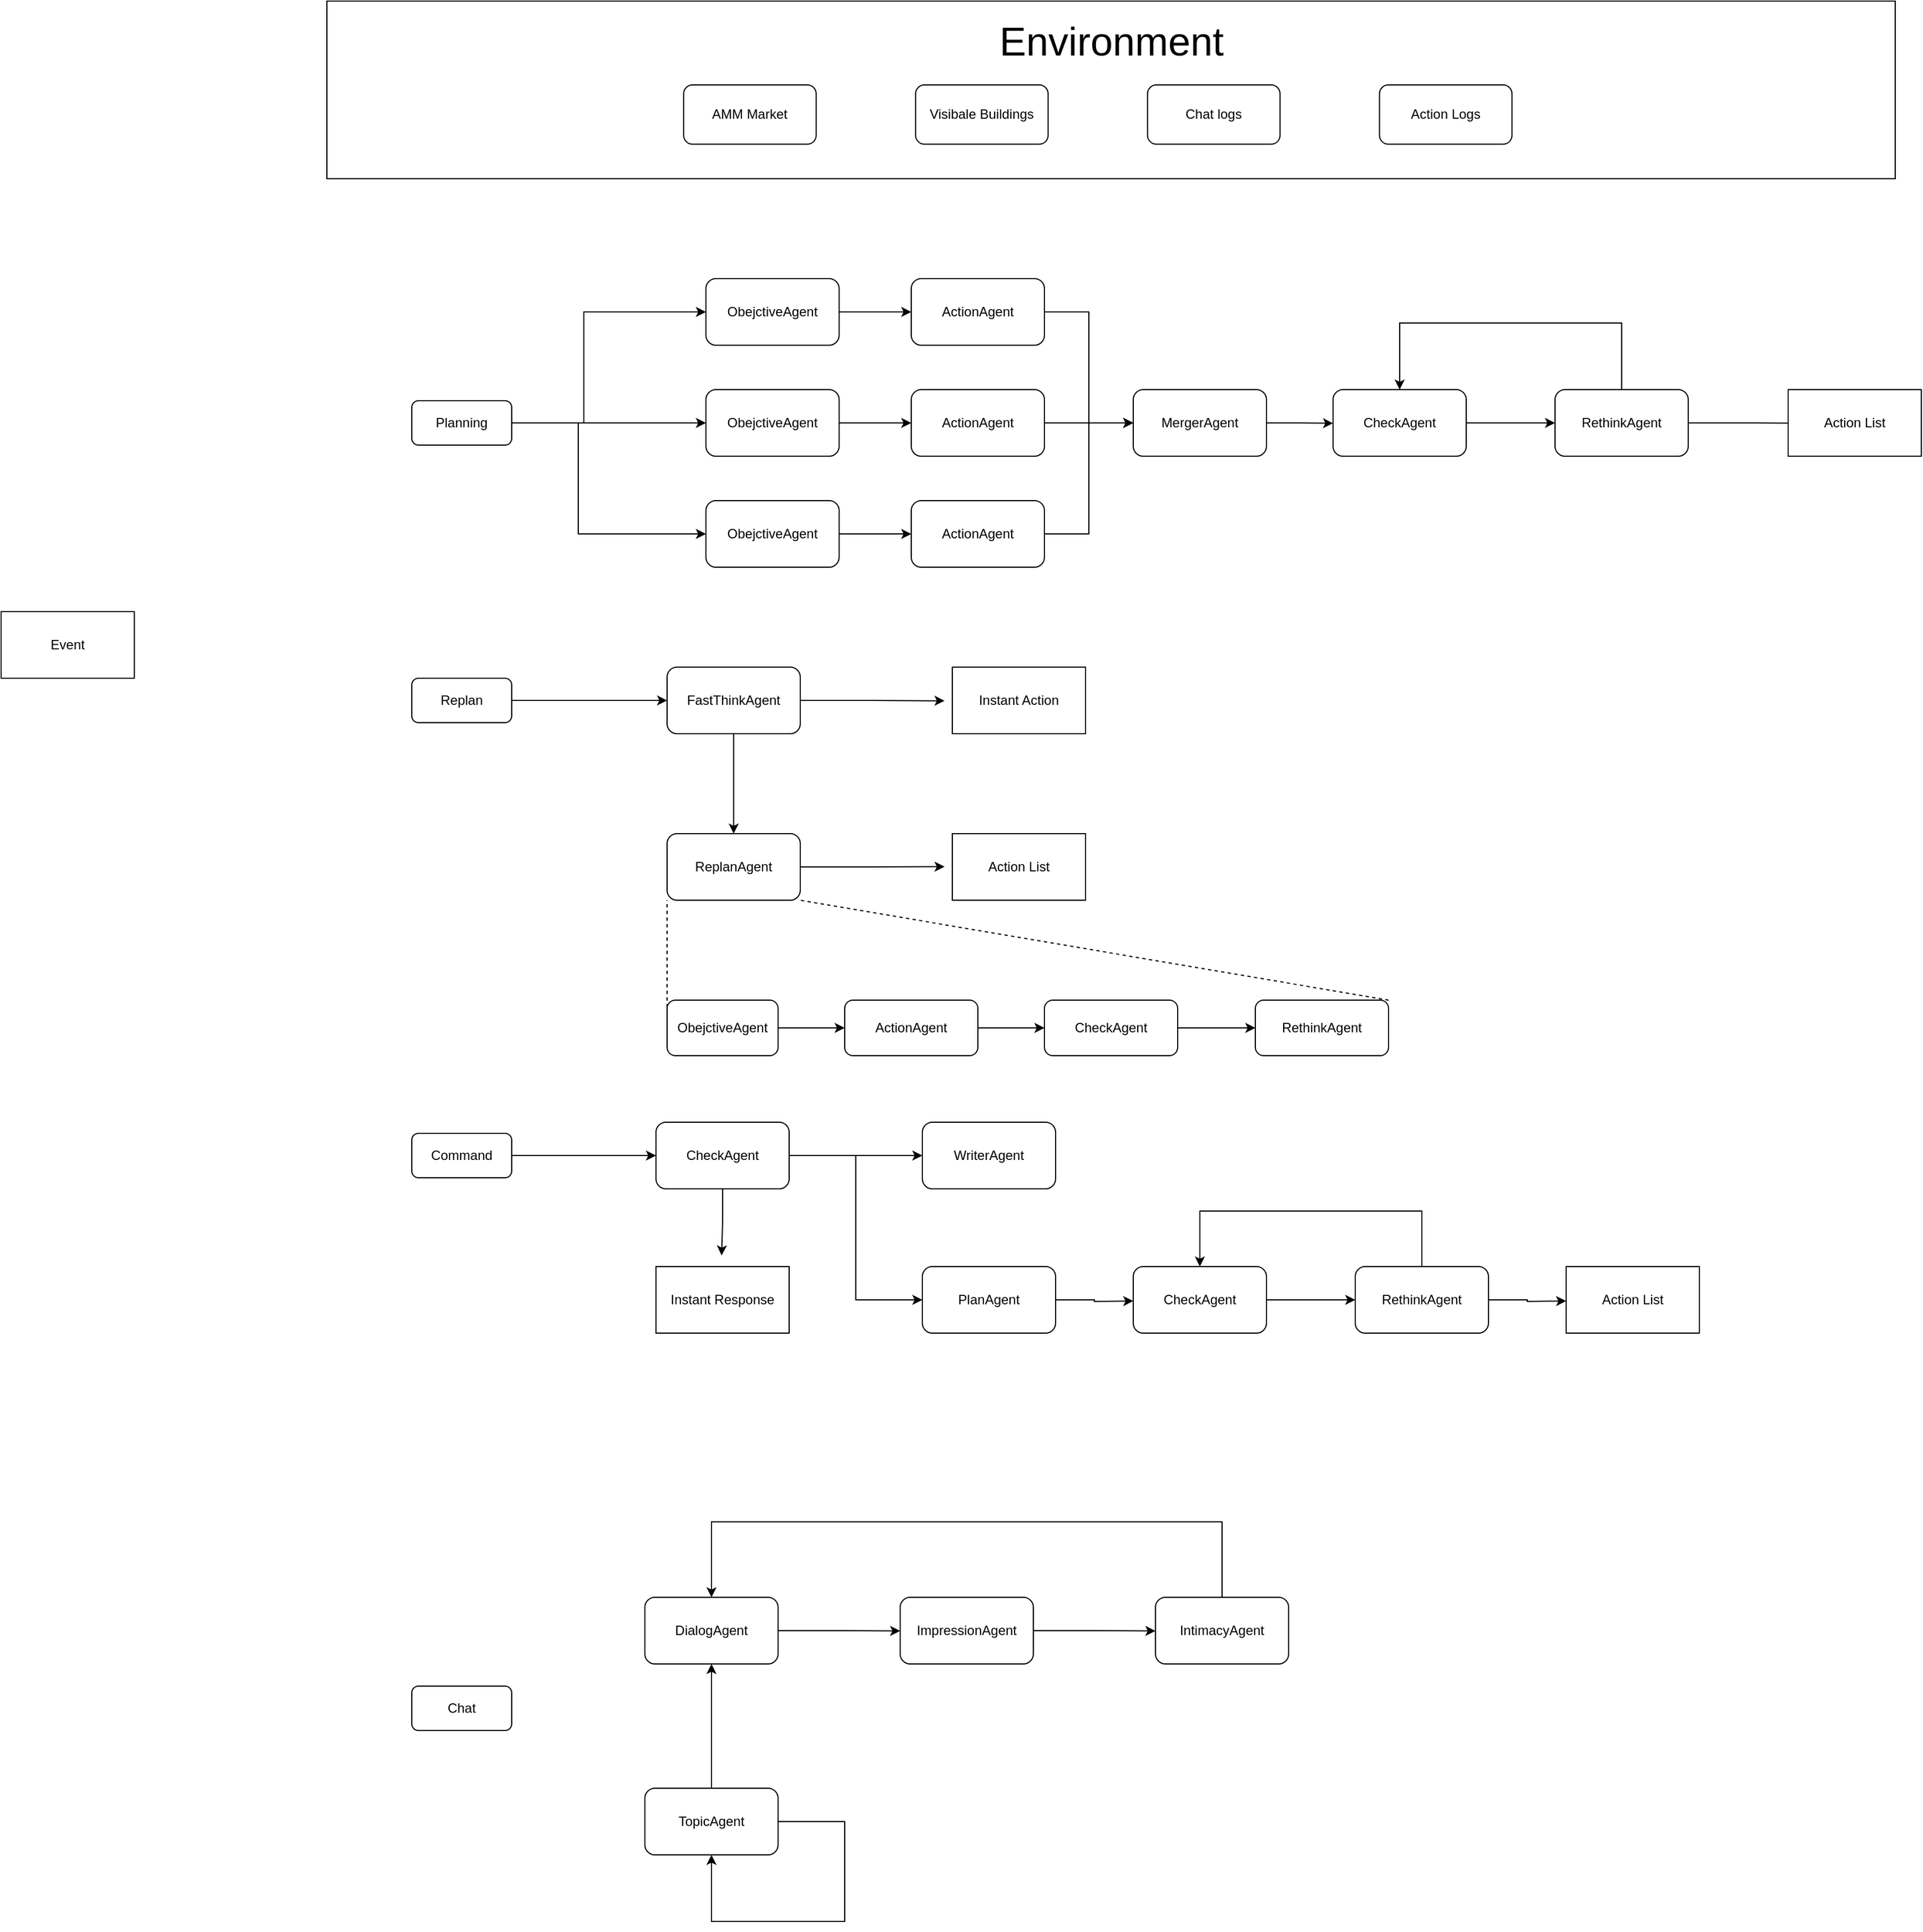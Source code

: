 <mxfile version="27.1.5">
  <diagram id="C5RBs43oDa-KdzZeNtuy" name="Page-1">
    <mxGraphModel dx="3796" dy="1269" grid="1" gridSize="10" guides="1" tooltips="1" connect="1" arrows="1" fold="1" page="1" pageScale="1" pageWidth="1654" pageHeight="2336" math="0" shadow="0">
      <root>
        <mxCell id="WIyWlLk6GJQsqaUBKTNV-0" />
        <mxCell id="WIyWlLk6GJQsqaUBKTNV-1" parent="WIyWlLk6GJQsqaUBKTNV-0" />
        <mxCell id="KscxJVx1YY9tX2ofvZaf-3" value="" style="edgeStyle=orthogonalEdgeStyle;rounded=0;orthogonalLoop=1;jettySize=auto;html=1;" edge="1" parent="WIyWlLk6GJQsqaUBKTNV-1" source="KscxJVx1YY9tX2ofvZaf-1" target="KscxJVx1YY9tX2ofvZaf-2">
          <mxGeometry relative="1" as="geometry">
            <Array as="points">
              <mxPoint x="365" y="330" />
            </Array>
          </mxGeometry>
        </mxCell>
        <mxCell id="KscxJVx1YY9tX2ofvZaf-13" style="edgeStyle=orthogonalEdgeStyle;rounded=0;orthogonalLoop=1;jettySize=auto;html=1;exitX=1;exitY=0.5;exitDx=0;exitDy=0;entryX=0;entryY=0.5;entryDx=0;entryDy=0;" edge="1" parent="WIyWlLk6GJQsqaUBKTNV-1" source="KscxJVx1YY9tX2ofvZaf-1" target="KscxJVx1YY9tX2ofvZaf-7">
          <mxGeometry relative="1" as="geometry" />
        </mxCell>
        <mxCell id="KscxJVx1YY9tX2ofvZaf-14" style="edgeStyle=orthogonalEdgeStyle;rounded=0;orthogonalLoop=1;jettySize=auto;html=1;exitX=1;exitY=0.5;exitDx=0;exitDy=0;entryX=0;entryY=0.5;entryDx=0;entryDy=0;" edge="1" parent="WIyWlLk6GJQsqaUBKTNV-1" source="KscxJVx1YY9tX2ofvZaf-1" target="KscxJVx1YY9tX2ofvZaf-11">
          <mxGeometry relative="1" as="geometry">
            <Array as="points">
              <mxPoint x="360" y="430" />
              <mxPoint x="360" y="530" />
            </Array>
          </mxGeometry>
        </mxCell>
        <mxCell id="KscxJVx1YY9tX2ofvZaf-1" value="Planning" style="rounded=1;whiteSpace=wrap;html=1;" vertex="1" parent="WIyWlLk6GJQsqaUBKTNV-1">
          <mxGeometry x="210" y="410" width="90" height="40" as="geometry" />
        </mxCell>
        <mxCell id="KscxJVx1YY9tX2ofvZaf-5" value="" style="edgeStyle=orthogonalEdgeStyle;rounded=0;orthogonalLoop=1;jettySize=auto;html=1;" edge="1" parent="WIyWlLk6GJQsqaUBKTNV-1" source="KscxJVx1YY9tX2ofvZaf-2" target="KscxJVx1YY9tX2ofvZaf-4">
          <mxGeometry relative="1" as="geometry" />
        </mxCell>
        <mxCell id="KscxJVx1YY9tX2ofvZaf-2" value="ObejctiveAgent" style="whiteSpace=wrap;html=1;rounded=1;" vertex="1" parent="WIyWlLk6GJQsqaUBKTNV-1">
          <mxGeometry x="475" y="300" width="120" height="60" as="geometry" />
        </mxCell>
        <mxCell id="KscxJVx1YY9tX2ofvZaf-16" style="edgeStyle=orthogonalEdgeStyle;rounded=0;orthogonalLoop=1;jettySize=auto;html=1;exitX=1;exitY=0.5;exitDx=0;exitDy=0;entryX=0;entryY=0.5;entryDx=0;entryDy=0;" edge="1" parent="WIyWlLk6GJQsqaUBKTNV-1" source="KscxJVx1YY9tX2ofvZaf-4" target="KscxJVx1YY9tX2ofvZaf-15">
          <mxGeometry relative="1" as="geometry" />
        </mxCell>
        <mxCell id="KscxJVx1YY9tX2ofvZaf-4" value="ActionAgent" style="whiteSpace=wrap;html=1;rounded=1;" vertex="1" parent="WIyWlLk6GJQsqaUBKTNV-1">
          <mxGeometry x="660" y="300" width="120" height="60" as="geometry" />
        </mxCell>
        <mxCell id="KscxJVx1YY9tX2ofvZaf-6" value="" style="edgeStyle=orthogonalEdgeStyle;rounded=0;orthogonalLoop=1;jettySize=auto;html=1;" edge="1" parent="WIyWlLk6GJQsqaUBKTNV-1" source="KscxJVx1YY9tX2ofvZaf-7" target="KscxJVx1YY9tX2ofvZaf-8">
          <mxGeometry relative="1" as="geometry" />
        </mxCell>
        <mxCell id="KscxJVx1YY9tX2ofvZaf-7" value="ObejctiveAgent" style="whiteSpace=wrap;html=1;rounded=1;" vertex="1" parent="WIyWlLk6GJQsqaUBKTNV-1">
          <mxGeometry x="475" y="400" width="120" height="60" as="geometry" />
        </mxCell>
        <mxCell id="KscxJVx1YY9tX2ofvZaf-17" style="edgeStyle=orthogonalEdgeStyle;rounded=0;orthogonalLoop=1;jettySize=auto;html=1;exitX=1;exitY=0.5;exitDx=0;exitDy=0;entryX=0;entryY=0.5;entryDx=0;entryDy=0;" edge="1" parent="WIyWlLk6GJQsqaUBKTNV-1" source="KscxJVx1YY9tX2ofvZaf-8" target="KscxJVx1YY9tX2ofvZaf-15">
          <mxGeometry relative="1" as="geometry" />
        </mxCell>
        <mxCell id="KscxJVx1YY9tX2ofvZaf-8" value="ActionAgent" style="whiteSpace=wrap;html=1;rounded=1;" vertex="1" parent="WIyWlLk6GJQsqaUBKTNV-1">
          <mxGeometry x="660" y="400" width="120" height="60" as="geometry" />
        </mxCell>
        <mxCell id="KscxJVx1YY9tX2ofvZaf-10" value="" style="edgeStyle=orthogonalEdgeStyle;rounded=0;orthogonalLoop=1;jettySize=auto;html=1;" edge="1" parent="WIyWlLk6GJQsqaUBKTNV-1" source="KscxJVx1YY9tX2ofvZaf-11" target="KscxJVx1YY9tX2ofvZaf-12">
          <mxGeometry relative="1" as="geometry" />
        </mxCell>
        <mxCell id="KscxJVx1YY9tX2ofvZaf-11" value="ObejctiveAgent" style="whiteSpace=wrap;html=1;rounded=1;" vertex="1" parent="WIyWlLk6GJQsqaUBKTNV-1">
          <mxGeometry x="475" y="500" width="120" height="60" as="geometry" />
        </mxCell>
        <mxCell id="KscxJVx1YY9tX2ofvZaf-18" style="edgeStyle=orthogonalEdgeStyle;rounded=0;orthogonalLoop=1;jettySize=auto;html=1;exitX=1;exitY=0.5;exitDx=0;exitDy=0;entryX=0;entryY=0.5;entryDx=0;entryDy=0;" edge="1" parent="WIyWlLk6GJQsqaUBKTNV-1" source="KscxJVx1YY9tX2ofvZaf-12" target="KscxJVx1YY9tX2ofvZaf-15">
          <mxGeometry relative="1" as="geometry" />
        </mxCell>
        <mxCell id="KscxJVx1YY9tX2ofvZaf-12" value="ActionAgent" style="whiteSpace=wrap;html=1;rounded=1;" vertex="1" parent="WIyWlLk6GJQsqaUBKTNV-1">
          <mxGeometry x="660" y="500" width="120" height="60" as="geometry" />
        </mxCell>
        <mxCell id="KscxJVx1YY9tX2ofvZaf-20" style="edgeStyle=orthogonalEdgeStyle;rounded=0;orthogonalLoop=1;jettySize=auto;html=1;exitX=1;exitY=0.5;exitDx=0;exitDy=0;" edge="1" parent="WIyWlLk6GJQsqaUBKTNV-1" source="KscxJVx1YY9tX2ofvZaf-15">
          <mxGeometry relative="1" as="geometry">
            <mxPoint x="1040" y="430.353" as="targetPoint" />
          </mxGeometry>
        </mxCell>
        <mxCell id="KscxJVx1YY9tX2ofvZaf-15" value="MergerAgent" style="rounded=1;whiteSpace=wrap;html=1;" vertex="1" parent="WIyWlLk6GJQsqaUBKTNV-1">
          <mxGeometry x="860" y="400" width="120" height="60" as="geometry" />
        </mxCell>
        <mxCell id="KscxJVx1YY9tX2ofvZaf-23" value="" style="edgeStyle=orthogonalEdgeStyle;rounded=0;orthogonalLoop=1;jettySize=auto;html=1;" edge="1" parent="WIyWlLk6GJQsqaUBKTNV-1" source="KscxJVx1YY9tX2ofvZaf-21" target="KscxJVx1YY9tX2ofvZaf-22">
          <mxGeometry relative="1" as="geometry" />
        </mxCell>
        <mxCell id="KscxJVx1YY9tX2ofvZaf-21" value="CheckAgent" style="rounded=1;whiteSpace=wrap;html=1;" vertex="1" parent="WIyWlLk6GJQsqaUBKTNV-1">
          <mxGeometry x="1040" y="400" width="120" height="60" as="geometry" />
        </mxCell>
        <mxCell id="KscxJVx1YY9tX2ofvZaf-24" style="edgeStyle=orthogonalEdgeStyle;rounded=0;orthogonalLoop=1;jettySize=auto;html=1;exitX=0.5;exitY=0;exitDx=0;exitDy=0;entryX=0.5;entryY=0;entryDx=0;entryDy=0;" edge="1" parent="WIyWlLk6GJQsqaUBKTNV-1" source="KscxJVx1YY9tX2ofvZaf-22" target="KscxJVx1YY9tX2ofvZaf-21">
          <mxGeometry relative="1" as="geometry">
            <Array as="points">
              <mxPoint x="1300" y="340" />
              <mxPoint x="1100" y="340" />
            </Array>
          </mxGeometry>
        </mxCell>
        <mxCell id="KscxJVx1YY9tX2ofvZaf-25" style="edgeStyle=orthogonalEdgeStyle;rounded=0;orthogonalLoop=1;jettySize=auto;html=1;exitX=1;exitY=0.5;exitDx=0;exitDy=0;" edge="1" parent="WIyWlLk6GJQsqaUBKTNV-1" source="KscxJVx1YY9tX2ofvZaf-22">
          <mxGeometry relative="1" as="geometry">
            <mxPoint x="1480" y="430.353" as="targetPoint" />
          </mxGeometry>
        </mxCell>
        <mxCell id="KscxJVx1YY9tX2ofvZaf-22" value="RethinkAgent" style="whiteSpace=wrap;html=1;rounded=1;" vertex="1" parent="WIyWlLk6GJQsqaUBKTNV-1">
          <mxGeometry x="1240" y="400" width="120" height="60" as="geometry" />
        </mxCell>
        <mxCell id="KscxJVx1YY9tX2ofvZaf-26" value="Action List" style="rounded=0;whiteSpace=wrap;html=1;" vertex="1" parent="WIyWlLk6GJQsqaUBKTNV-1">
          <mxGeometry x="1450" y="400" width="120" height="60" as="geometry" />
        </mxCell>
        <mxCell id="KscxJVx1YY9tX2ofvZaf-27" value="Event" style="whiteSpace=wrap;html=1;" vertex="1" parent="WIyWlLk6GJQsqaUBKTNV-1">
          <mxGeometry x="-160" y="600" width="120" height="60" as="geometry" />
        </mxCell>
        <mxCell id="KscxJVx1YY9tX2ofvZaf-32" style="edgeStyle=orthogonalEdgeStyle;rounded=0;orthogonalLoop=1;jettySize=auto;html=1;exitX=1;exitY=0.5;exitDx=0;exitDy=0;entryX=0;entryY=0.5;entryDx=0;entryDy=0;" edge="1" parent="WIyWlLk6GJQsqaUBKTNV-1" source="KscxJVx1YY9tX2ofvZaf-29" target="KscxJVx1YY9tX2ofvZaf-30">
          <mxGeometry relative="1" as="geometry" />
        </mxCell>
        <mxCell id="KscxJVx1YY9tX2ofvZaf-29" value="Replan" style="rounded=1;whiteSpace=wrap;html=1;" vertex="1" parent="WIyWlLk6GJQsqaUBKTNV-1">
          <mxGeometry x="210" y="660" width="90" height="40" as="geometry" />
        </mxCell>
        <mxCell id="KscxJVx1YY9tX2ofvZaf-33" style="edgeStyle=orthogonalEdgeStyle;rounded=0;orthogonalLoop=1;jettySize=auto;html=1;exitX=0.5;exitY=1;exitDx=0;exitDy=0;entryX=0.5;entryY=0;entryDx=0;entryDy=0;" edge="1" parent="WIyWlLk6GJQsqaUBKTNV-1" source="KscxJVx1YY9tX2ofvZaf-30" target="KscxJVx1YY9tX2ofvZaf-31">
          <mxGeometry relative="1" as="geometry" />
        </mxCell>
        <mxCell id="KscxJVx1YY9tX2ofvZaf-34" style="edgeStyle=orthogonalEdgeStyle;rounded=0;orthogonalLoop=1;jettySize=auto;html=1;exitX=1;exitY=0.5;exitDx=0;exitDy=0;" edge="1" parent="WIyWlLk6GJQsqaUBKTNV-1" source="KscxJVx1YY9tX2ofvZaf-30">
          <mxGeometry relative="1" as="geometry">
            <mxPoint x="690" y="680.353" as="targetPoint" />
          </mxGeometry>
        </mxCell>
        <mxCell id="KscxJVx1YY9tX2ofvZaf-30" value="FastThinkAgent" style="rounded=1;whiteSpace=wrap;html=1;" vertex="1" parent="WIyWlLk6GJQsqaUBKTNV-1">
          <mxGeometry x="440" y="650" width="120" height="60" as="geometry" />
        </mxCell>
        <mxCell id="KscxJVx1YY9tX2ofvZaf-36" style="edgeStyle=orthogonalEdgeStyle;rounded=0;orthogonalLoop=1;jettySize=auto;html=1;exitX=1;exitY=0.5;exitDx=0;exitDy=0;" edge="1" parent="WIyWlLk6GJQsqaUBKTNV-1" source="KscxJVx1YY9tX2ofvZaf-31">
          <mxGeometry relative="1" as="geometry">
            <mxPoint x="690" y="829.765" as="targetPoint" />
          </mxGeometry>
        </mxCell>
        <mxCell id="KscxJVx1YY9tX2ofvZaf-31" value="ReplanAgent" style="rounded=1;whiteSpace=wrap;html=1;" vertex="1" parent="WIyWlLk6GJQsqaUBKTNV-1">
          <mxGeometry x="440" y="800" width="120" height="60" as="geometry" />
        </mxCell>
        <mxCell id="KscxJVx1YY9tX2ofvZaf-35" value="Instant Action" style="rounded=0;whiteSpace=wrap;html=1;" vertex="1" parent="WIyWlLk6GJQsqaUBKTNV-1">
          <mxGeometry x="697" y="650" width="120" height="60" as="geometry" />
        </mxCell>
        <mxCell id="KscxJVx1YY9tX2ofvZaf-37" value="Action List" style="rounded=0;whiteSpace=wrap;html=1;" vertex="1" parent="WIyWlLk6GJQsqaUBKTNV-1">
          <mxGeometry x="697" y="800" width="120" height="60" as="geometry" />
        </mxCell>
        <mxCell id="KscxJVx1YY9tX2ofvZaf-38" value="Chat" style="rounded=1;whiteSpace=wrap;html=1;" vertex="1" parent="WIyWlLk6GJQsqaUBKTNV-1">
          <mxGeometry x="210" y="1568" width="90" height="40" as="geometry" />
        </mxCell>
        <mxCell id="KscxJVx1YY9tX2ofvZaf-46" style="edgeStyle=orthogonalEdgeStyle;rounded=0;orthogonalLoop=1;jettySize=auto;html=1;exitX=1;exitY=0.5;exitDx=0;exitDy=0;entryX=0;entryY=0.5;entryDx=0;entryDy=0;" edge="1" parent="WIyWlLk6GJQsqaUBKTNV-1" source="KscxJVx1YY9tX2ofvZaf-42" target="KscxJVx1YY9tX2ofvZaf-43">
          <mxGeometry relative="1" as="geometry" />
        </mxCell>
        <mxCell id="KscxJVx1YY9tX2ofvZaf-42" value="ObejctiveAgent" style="whiteSpace=wrap;html=1;rounded=1;" vertex="1" parent="WIyWlLk6GJQsqaUBKTNV-1">
          <mxGeometry x="440" y="950" width="100" height="50" as="geometry" />
        </mxCell>
        <mxCell id="KscxJVx1YY9tX2ofvZaf-47" style="edgeStyle=orthogonalEdgeStyle;rounded=0;orthogonalLoop=1;jettySize=auto;html=1;exitX=1;exitY=0.5;exitDx=0;exitDy=0;entryX=0;entryY=0.5;entryDx=0;entryDy=0;" edge="1" parent="WIyWlLk6GJQsqaUBKTNV-1" source="KscxJVx1YY9tX2ofvZaf-43" target="KscxJVx1YY9tX2ofvZaf-44">
          <mxGeometry relative="1" as="geometry" />
        </mxCell>
        <mxCell id="KscxJVx1YY9tX2ofvZaf-43" value="ActionAgent" style="whiteSpace=wrap;html=1;rounded=1;" vertex="1" parent="WIyWlLk6GJQsqaUBKTNV-1">
          <mxGeometry x="600" y="950" width="120" height="50" as="geometry" />
        </mxCell>
        <mxCell id="KscxJVx1YY9tX2ofvZaf-48" style="edgeStyle=orthogonalEdgeStyle;rounded=0;orthogonalLoop=1;jettySize=auto;html=1;exitX=1;exitY=0.5;exitDx=0;exitDy=0;entryX=0;entryY=0.5;entryDx=0;entryDy=0;" edge="1" parent="WIyWlLk6GJQsqaUBKTNV-1" source="KscxJVx1YY9tX2ofvZaf-44" target="KscxJVx1YY9tX2ofvZaf-45">
          <mxGeometry relative="1" as="geometry" />
        </mxCell>
        <mxCell id="KscxJVx1YY9tX2ofvZaf-44" value="CheckAgent" style="rounded=1;whiteSpace=wrap;html=1;" vertex="1" parent="WIyWlLk6GJQsqaUBKTNV-1">
          <mxGeometry x="780" y="950" width="120" height="50" as="geometry" />
        </mxCell>
        <mxCell id="KscxJVx1YY9tX2ofvZaf-45" value="RethinkAgent" style="whiteSpace=wrap;html=1;rounded=1;" vertex="1" parent="WIyWlLk6GJQsqaUBKTNV-1">
          <mxGeometry x="970" y="950" width="120" height="50" as="geometry" />
        </mxCell>
        <mxCell id="KscxJVx1YY9tX2ofvZaf-51" value="" style="endArrow=none;dashed=1;html=1;rounded=0;entryX=0;entryY=1;entryDx=0;entryDy=0;exitX=0;exitY=0.25;exitDx=0;exitDy=0;" edge="1" parent="WIyWlLk6GJQsqaUBKTNV-1" source="KscxJVx1YY9tX2ofvZaf-42" target="KscxJVx1YY9tX2ofvZaf-31">
          <mxGeometry width="50" height="50" relative="1" as="geometry">
            <mxPoint x="420" y="930" as="sourcePoint" />
            <mxPoint x="470" y="880" as="targetPoint" />
          </mxGeometry>
        </mxCell>
        <mxCell id="KscxJVx1YY9tX2ofvZaf-52" value="" style="endArrow=none;dashed=1;html=1;rounded=0;entryX=1;entryY=1;entryDx=0;entryDy=0;exitX=1;exitY=0;exitDx=0;exitDy=0;" edge="1" parent="WIyWlLk6GJQsqaUBKTNV-1" source="KscxJVx1YY9tX2ofvZaf-45" target="KscxJVx1YY9tX2ofvZaf-31">
          <mxGeometry width="50" height="50" relative="1" as="geometry">
            <mxPoint x="590" y="993" as="sourcePoint" />
            <mxPoint x="590" y="890" as="targetPoint" />
          </mxGeometry>
        </mxCell>
        <mxCell id="KscxJVx1YY9tX2ofvZaf-62" style="edgeStyle=orthogonalEdgeStyle;rounded=0;orthogonalLoop=1;jettySize=auto;html=1;exitX=0.5;exitY=0;exitDx=0;exitDy=0;entryX=0.5;entryY=1;entryDx=0;entryDy=0;" edge="1" parent="WIyWlLk6GJQsqaUBKTNV-1" source="KscxJVx1YY9tX2ofvZaf-53" target="KscxJVx1YY9tX2ofvZaf-54">
          <mxGeometry relative="1" as="geometry" />
        </mxCell>
        <mxCell id="KscxJVx1YY9tX2ofvZaf-53" value="TopicAgent" style="rounded=1;whiteSpace=wrap;html=1;" vertex="1" parent="WIyWlLk6GJQsqaUBKTNV-1">
          <mxGeometry x="420" y="1660" width="120" height="60" as="geometry" />
        </mxCell>
        <mxCell id="KscxJVx1YY9tX2ofvZaf-56" style="edgeStyle=orthogonalEdgeStyle;rounded=0;orthogonalLoop=1;jettySize=auto;html=1;exitX=1;exitY=0.5;exitDx=0;exitDy=0;" edge="1" parent="WIyWlLk6GJQsqaUBKTNV-1" source="KscxJVx1YY9tX2ofvZaf-54">
          <mxGeometry relative="1" as="geometry">
            <mxPoint x="650" y="1518.286" as="targetPoint" />
          </mxGeometry>
        </mxCell>
        <mxCell id="KscxJVx1YY9tX2ofvZaf-54" value="DialogAgent" style="rounded=1;whiteSpace=wrap;html=1;" vertex="1" parent="WIyWlLk6GJQsqaUBKTNV-1">
          <mxGeometry x="420" y="1488" width="120" height="60" as="geometry" />
        </mxCell>
        <mxCell id="KscxJVx1YY9tX2ofvZaf-58" style="edgeStyle=orthogonalEdgeStyle;rounded=0;orthogonalLoop=1;jettySize=auto;html=1;exitX=1;exitY=0.5;exitDx=0;exitDy=0;" edge="1" parent="WIyWlLk6GJQsqaUBKTNV-1" source="KscxJVx1YY9tX2ofvZaf-57">
          <mxGeometry relative="1" as="geometry">
            <mxPoint x="880" y="1518.286" as="targetPoint" />
          </mxGeometry>
        </mxCell>
        <mxCell id="KscxJVx1YY9tX2ofvZaf-57" value="ImpressionAgent" style="rounded=1;whiteSpace=wrap;html=1;" vertex="1" parent="WIyWlLk6GJQsqaUBKTNV-1">
          <mxGeometry x="650" y="1488" width="120" height="60" as="geometry" />
        </mxCell>
        <mxCell id="KscxJVx1YY9tX2ofvZaf-60" style="edgeStyle=orthogonalEdgeStyle;rounded=0;orthogonalLoop=1;jettySize=auto;html=1;exitX=0.5;exitY=0;exitDx=0;exitDy=0;entryX=0.5;entryY=0;entryDx=0;entryDy=0;" edge="1" parent="WIyWlLk6GJQsqaUBKTNV-1" source="KscxJVx1YY9tX2ofvZaf-59" target="KscxJVx1YY9tX2ofvZaf-54">
          <mxGeometry relative="1" as="geometry">
            <Array as="points">
              <mxPoint x="940" y="1420" />
              <mxPoint x="480" y="1420" />
            </Array>
          </mxGeometry>
        </mxCell>
        <mxCell id="KscxJVx1YY9tX2ofvZaf-59" value="IntimacyAgent" style="rounded=1;whiteSpace=wrap;html=1;" vertex="1" parent="WIyWlLk6GJQsqaUBKTNV-1">
          <mxGeometry x="880" y="1488" width="120" height="60" as="geometry" />
        </mxCell>
        <mxCell id="KscxJVx1YY9tX2ofvZaf-88" style="edgeStyle=orthogonalEdgeStyle;rounded=0;orthogonalLoop=1;jettySize=auto;html=1;exitX=1;exitY=0.5;exitDx=0;exitDy=0;entryX=0;entryY=0.5;entryDx=0;entryDy=0;" edge="1" parent="WIyWlLk6GJQsqaUBKTNV-1" source="KscxJVx1YY9tX2ofvZaf-72" target="KscxJVx1YY9tX2ofvZaf-74">
          <mxGeometry relative="1" as="geometry" />
        </mxCell>
        <mxCell id="KscxJVx1YY9tX2ofvZaf-72" value="Command" style="rounded=1;whiteSpace=wrap;html=1;" vertex="1" parent="WIyWlLk6GJQsqaUBKTNV-1">
          <mxGeometry x="210" y="1070" width="90" height="40" as="geometry" />
        </mxCell>
        <mxCell id="KscxJVx1YY9tX2ofvZaf-75" style="edgeStyle=orthogonalEdgeStyle;rounded=0;orthogonalLoop=1;jettySize=auto;html=1;exitX=0.5;exitY=1;exitDx=0;exitDy=0;" edge="1" parent="WIyWlLk6GJQsqaUBKTNV-1" source="KscxJVx1YY9tX2ofvZaf-74">
          <mxGeometry relative="1" as="geometry">
            <mxPoint x="489.111" y="1180" as="targetPoint" />
          </mxGeometry>
        </mxCell>
        <mxCell id="KscxJVx1YY9tX2ofvZaf-78" value="" style="edgeStyle=orthogonalEdgeStyle;rounded=0;orthogonalLoop=1;jettySize=auto;html=1;" edge="1" parent="WIyWlLk6GJQsqaUBKTNV-1" source="KscxJVx1YY9tX2ofvZaf-74" target="KscxJVx1YY9tX2ofvZaf-77">
          <mxGeometry relative="1" as="geometry" />
        </mxCell>
        <mxCell id="KscxJVx1YY9tX2ofvZaf-79" style="edgeStyle=orthogonalEdgeStyle;rounded=0;orthogonalLoop=1;jettySize=auto;html=1;exitX=1;exitY=0.5;exitDx=0;exitDy=0;entryX=0;entryY=0.5;entryDx=0;entryDy=0;" edge="1" parent="WIyWlLk6GJQsqaUBKTNV-1" source="KscxJVx1YY9tX2ofvZaf-74" target="KscxJVx1YY9tX2ofvZaf-80">
          <mxGeometry relative="1" as="geometry">
            <mxPoint x="610" y="1220" as="targetPoint" />
          </mxGeometry>
        </mxCell>
        <mxCell id="KscxJVx1YY9tX2ofvZaf-74" value="CheckAgent" style="rounded=1;whiteSpace=wrap;html=1;" vertex="1" parent="WIyWlLk6GJQsqaUBKTNV-1">
          <mxGeometry x="430" y="1060" width="120" height="60" as="geometry" />
        </mxCell>
        <mxCell id="KscxJVx1YY9tX2ofvZaf-76" value="Instant Response" style="whiteSpace=wrap;html=1;" vertex="1" parent="WIyWlLk6GJQsqaUBKTNV-1">
          <mxGeometry x="430" y="1190" width="120" height="60" as="geometry" />
        </mxCell>
        <mxCell id="KscxJVx1YY9tX2ofvZaf-77" value="WriterAgent" style="rounded=1;whiteSpace=wrap;html=1;" vertex="1" parent="WIyWlLk6GJQsqaUBKTNV-1">
          <mxGeometry x="670" y="1060" width="120" height="60" as="geometry" />
        </mxCell>
        <mxCell id="KscxJVx1YY9tX2ofvZaf-81" style="edgeStyle=orthogonalEdgeStyle;rounded=0;orthogonalLoop=1;jettySize=auto;html=1;exitX=1;exitY=0.5;exitDx=0;exitDy=0;" edge="1" parent="WIyWlLk6GJQsqaUBKTNV-1" source="KscxJVx1YY9tX2ofvZaf-80">
          <mxGeometry relative="1" as="geometry">
            <mxPoint x="860" y="1221" as="targetPoint" />
          </mxGeometry>
        </mxCell>
        <mxCell id="KscxJVx1YY9tX2ofvZaf-80" value="PlanAgent" style="rounded=1;whiteSpace=wrap;html=1;" vertex="1" parent="WIyWlLk6GJQsqaUBKTNV-1">
          <mxGeometry x="670" y="1190" width="120" height="60" as="geometry" />
        </mxCell>
        <mxCell id="KscxJVx1YY9tX2ofvZaf-84" style="edgeStyle=orthogonalEdgeStyle;rounded=0;orthogonalLoop=1;jettySize=auto;html=1;exitX=1;exitY=0.5;exitDx=0;exitDy=0;" edge="1" parent="WIyWlLk6GJQsqaUBKTNV-1" source="KscxJVx1YY9tX2ofvZaf-82" target="KscxJVx1YY9tX2ofvZaf-83">
          <mxGeometry relative="1" as="geometry" />
        </mxCell>
        <mxCell id="KscxJVx1YY9tX2ofvZaf-82" value="CheckAgent" style="rounded=1;whiteSpace=wrap;html=1;" vertex="1" parent="WIyWlLk6GJQsqaUBKTNV-1">
          <mxGeometry x="860" y="1190" width="120" height="60" as="geometry" />
        </mxCell>
        <mxCell id="KscxJVx1YY9tX2ofvZaf-85" style="edgeStyle=orthogonalEdgeStyle;rounded=0;orthogonalLoop=1;jettySize=auto;html=1;exitX=0.5;exitY=0;exitDx=0;exitDy=0;entryX=0.5;entryY=0;entryDx=0;entryDy=0;" edge="1" parent="WIyWlLk6GJQsqaUBKTNV-1" source="KscxJVx1YY9tX2ofvZaf-83" target="KscxJVx1YY9tX2ofvZaf-82">
          <mxGeometry relative="1" as="geometry">
            <Array as="points">
              <mxPoint x="1120" y="1140" />
              <mxPoint x="920" y="1140" />
            </Array>
          </mxGeometry>
        </mxCell>
        <mxCell id="KscxJVx1YY9tX2ofvZaf-86" style="edgeStyle=orthogonalEdgeStyle;rounded=0;orthogonalLoop=1;jettySize=auto;html=1;exitX=1;exitY=0.5;exitDx=0;exitDy=0;" edge="1" parent="WIyWlLk6GJQsqaUBKTNV-1" source="KscxJVx1YY9tX2ofvZaf-83">
          <mxGeometry relative="1" as="geometry">
            <mxPoint x="1250" y="1221" as="targetPoint" />
          </mxGeometry>
        </mxCell>
        <mxCell id="KscxJVx1YY9tX2ofvZaf-83" value="RethinkAgent" style="whiteSpace=wrap;html=1;rounded=1;" vertex="1" parent="WIyWlLk6GJQsqaUBKTNV-1">
          <mxGeometry x="1060" y="1190" width="120" height="60" as="geometry" />
        </mxCell>
        <mxCell id="KscxJVx1YY9tX2ofvZaf-87" value="Action List" style="rounded=0;whiteSpace=wrap;html=1;" vertex="1" parent="WIyWlLk6GJQsqaUBKTNV-1">
          <mxGeometry x="1250" y="1190" width="120" height="60" as="geometry" />
        </mxCell>
        <mxCell id="KscxJVx1YY9tX2ofvZaf-89" style="edgeStyle=orthogonalEdgeStyle;rounded=0;orthogonalLoop=1;jettySize=auto;html=1;exitX=1;exitY=0.5;exitDx=0;exitDy=0;entryX=0.5;entryY=1;entryDx=0;entryDy=0;" edge="1" parent="WIyWlLk6GJQsqaUBKTNV-1" source="KscxJVx1YY9tX2ofvZaf-53" target="KscxJVx1YY9tX2ofvZaf-53">
          <mxGeometry relative="1" as="geometry">
            <Array as="points">
              <mxPoint x="600" y="1690" />
              <mxPoint x="600" y="1780" />
              <mxPoint x="480" y="1780" />
            </Array>
          </mxGeometry>
        </mxCell>
        <mxCell id="KscxJVx1YY9tX2ofvZaf-100" value="" style="group" vertex="1" connectable="0" parent="WIyWlLk6GJQsqaUBKTNV-1">
          <mxGeometry x="133.5" y="50" width="1413" height="160" as="geometry" />
        </mxCell>
        <mxCell id="KscxJVx1YY9tX2ofvZaf-90" value="&lt;div&gt;&lt;br&gt;&lt;/div&gt;" style="rounded=0;whiteSpace=wrap;html=1;align=center;" vertex="1" parent="KscxJVx1YY9tX2ofvZaf-100">
          <mxGeometry width="1413" height="160" as="geometry" />
        </mxCell>
        <mxCell id="KscxJVx1YY9tX2ofvZaf-91" value="&lt;font style=&quot;font-size: 36px;&quot;&gt;Environment&lt;/font&gt;" style="text;html=1;align=center;verticalAlign=middle;whiteSpace=wrap;rounded=0;" vertex="1" parent="KscxJVx1YY9tX2ofvZaf-100">
          <mxGeometry x="577.141" y="8.889" width="258.718" height="53.333" as="geometry" />
        </mxCell>
        <mxCell id="KscxJVx1YY9tX2ofvZaf-94" value="AMM Market" style="rounded=1;whiteSpace=wrap;html=1;" vertex="1" parent="KscxJVx1YY9tX2ofvZaf-100">
          <mxGeometry x="321.408" y="75.556" width="119.408" height="53.333" as="geometry" />
        </mxCell>
        <mxCell id="KscxJVx1YY9tX2ofvZaf-97" value="Visibale Buildings" style="rounded=1;whiteSpace=wrap;html=1;" vertex="1" parent="KscxJVx1YY9tX2ofvZaf-100">
          <mxGeometry x="530.373" y="75.556" width="119.408" height="53.333" as="geometry" />
        </mxCell>
        <mxCell id="KscxJVx1YY9tX2ofvZaf-98" value="Chat logs" style="rounded=1;whiteSpace=wrap;html=1;" vertex="1" parent="KscxJVx1YY9tX2ofvZaf-100">
          <mxGeometry x="739.337" y="75.556" width="119.408" height="53.333" as="geometry" />
        </mxCell>
        <mxCell id="KscxJVx1YY9tX2ofvZaf-99" value="Action Logs" style="rounded=1;whiteSpace=wrap;html=1;" vertex="1" parent="KscxJVx1YY9tX2ofvZaf-100">
          <mxGeometry x="948.302" y="75.556" width="119.408" height="53.333" as="geometry" />
        </mxCell>
      </root>
    </mxGraphModel>
  </diagram>
</mxfile>

